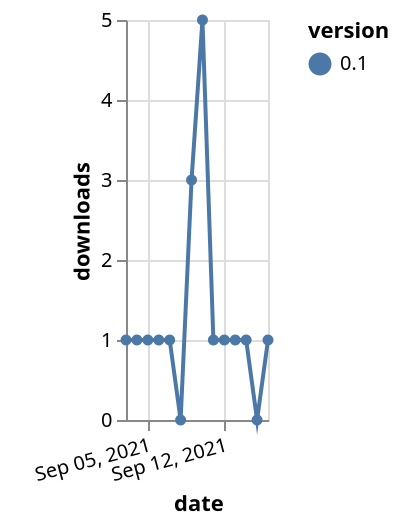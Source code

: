 {"$schema": "https://vega.github.io/schema/vega-lite/v5.json", "description": "A simple bar chart with embedded data.", "data": {"values": [{"date": "2021-09-03", "total": 656, "delta": 1, "version": "0.1"}, {"date": "2021-09-04", "total": 657, "delta": 1, "version": "0.1"}, {"date": "2021-09-05", "total": 658, "delta": 1, "version": "0.1"}, {"date": "2021-09-06", "total": 659, "delta": 1, "version": "0.1"}, {"date": "2021-09-07", "total": 660, "delta": 1, "version": "0.1"}, {"date": "2021-09-08", "total": 660, "delta": 0, "version": "0.1"}, {"date": "2021-09-09", "total": 663, "delta": 3, "version": "0.1"}, {"date": "2021-09-10", "total": 668, "delta": 5, "version": "0.1"}, {"date": "2021-09-11", "total": 669, "delta": 1, "version": "0.1"}, {"date": "2021-09-12", "total": 670, "delta": 1, "version": "0.1"}, {"date": "2021-09-13", "total": 671, "delta": 1, "version": "0.1"}, {"date": "2021-09-14", "total": 672, "delta": 1, "version": "0.1"}, {"date": "2021-09-15", "total": 672, "delta": 0, "version": "0.1"}, {"date": "2021-09-16", "total": 673, "delta": 1, "version": "0.1"}]}, "width": "container", "mark": {"type": "line", "point": {"filled": true}}, "encoding": {"x": {"field": "date", "type": "temporal", "timeUnit": "yearmonthdate", "title": "date", "axis": {"labelAngle": -15}}, "y": {"field": "delta", "type": "quantitative", "title": "downloads"}, "color": {"field": "version", "type": "nominal"}, "tooltip": {"field": "delta"}}}